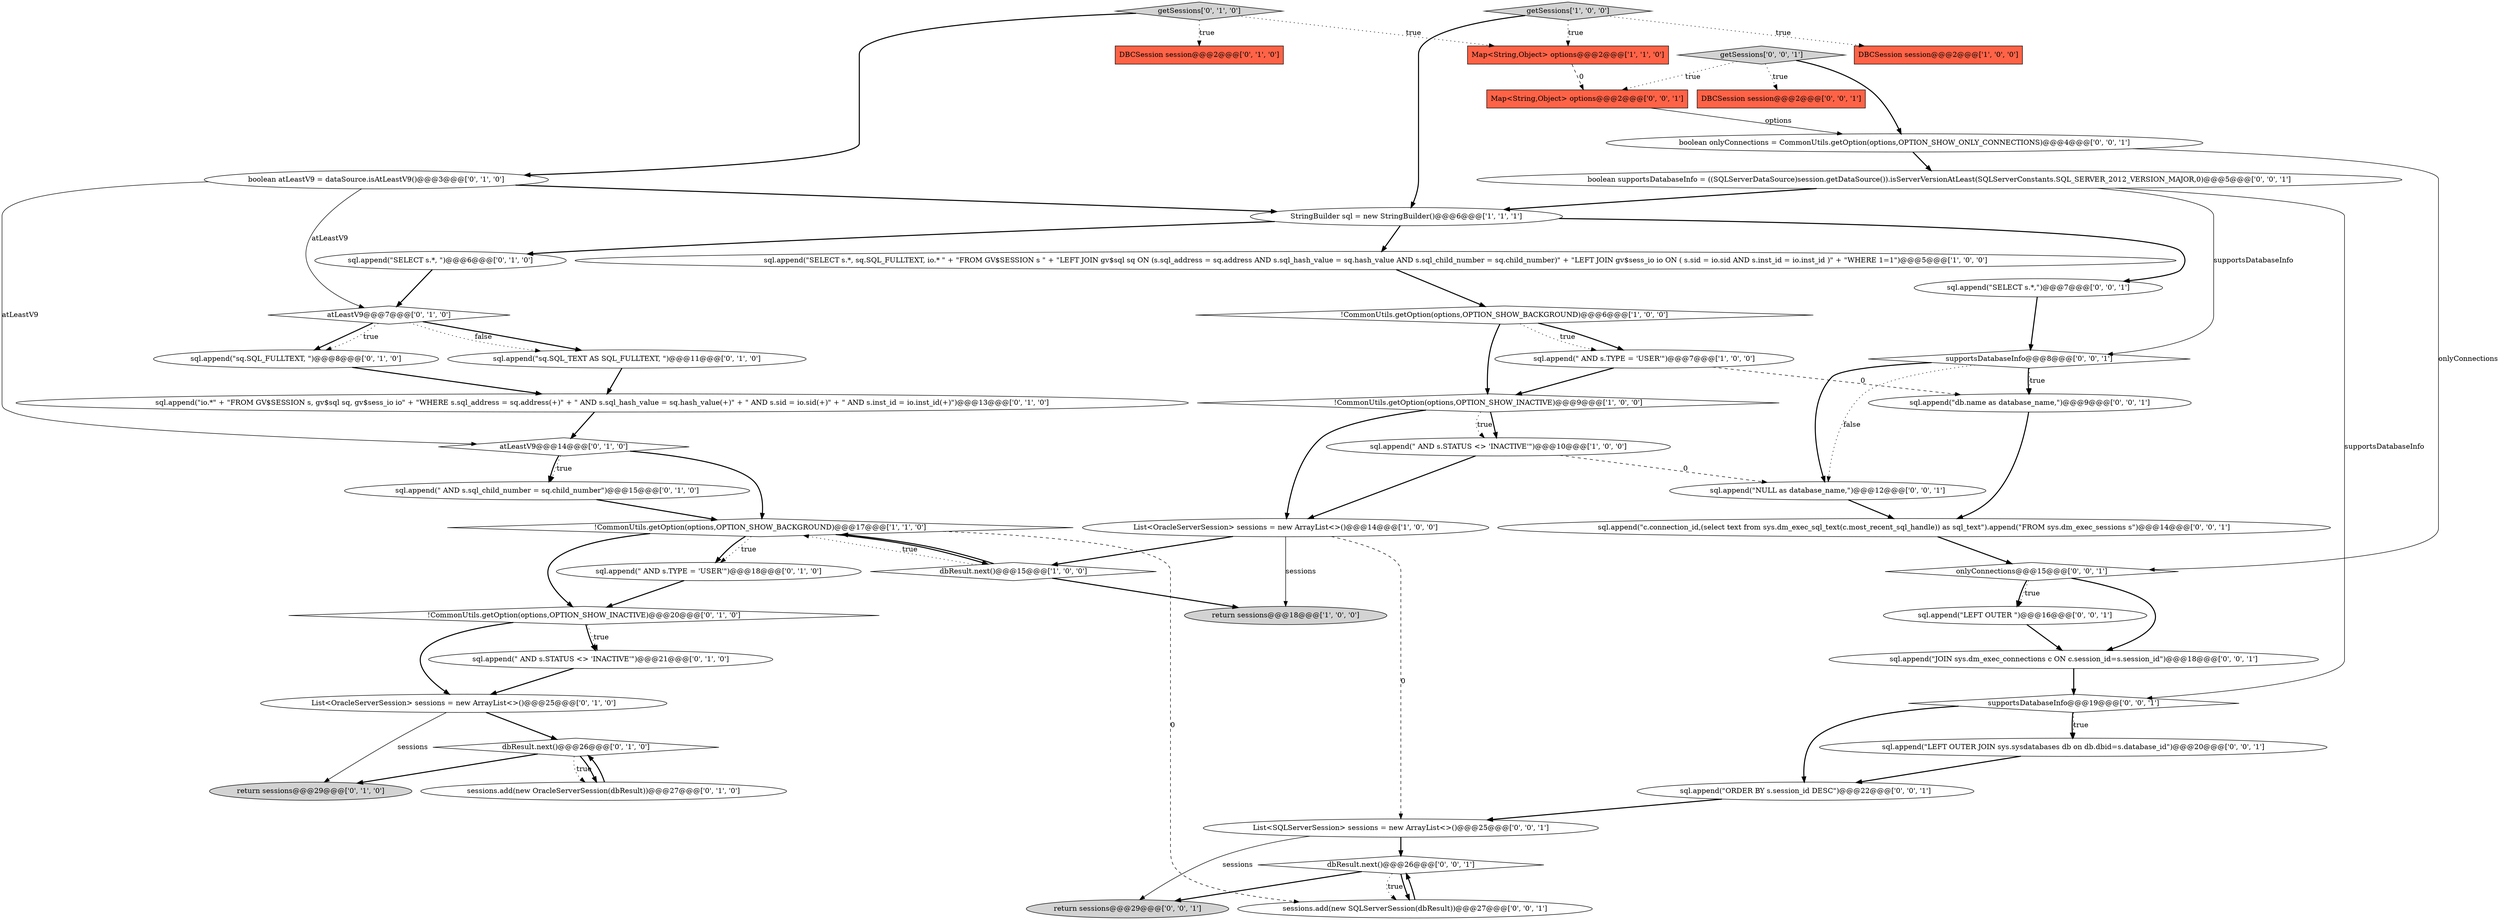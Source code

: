 digraph {
41 [style = filled, label = "sql.append(\"JOIN sys.dm_exec_connections c ON c.session_id=s.session_id\")@@@18@@@['0', '0', '1']", fillcolor = white, shape = ellipse image = "AAA0AAABBB3BBB"];
47 [style = filled, label = "getSessions['0', '0', '1']", fillcolor = lightgray, shape = diamond image = "AAA0AAABBB3BBB"];
38 [style = filled, label = "boolean onlyConnections = CommonUtils.getOption(options,OPTION_SHOW_ONLY_CONNECTIONS)@@@4@@@['0', '0', '1']", fillcolor = white, shape = ellipse image = "AAA0AAABBB3BBB"];
27 [style = filled, label = "atLeastV9@@@14@@@['0', '1', '0']", fillcolor = white, shape = diamond image = "AAA1AAABBB2BBB"];
5 [style = filled, label = "Map<String,Object> options@@@2@@@['1', '1', '0']", fillcolor = tomato, shape = box image = "AAA0AAABBB1BBB"];
49 [style = filled, label = "sql.append(\"db.name as database_name,\")@@@9@@@['0', '0', '1']", fillcolor = white, shape = ellipse image = "AAA0AAABBB3BBB"];
4 [style = filled, label = "sql.append(\"SELECT s.*, sq.SQL_FULLTEXT, io.* \" + \"FROM GV$SESSION s \" + \"LEFT JOIN gv$sql sq ON (s.sql_address = sq.address AND s.sql_hash_value = sq.hash_value AND s.sql_child_number = sq.child_number)\" + \"LEFT JOIN gv$sess_io io ON ( s.sid = io.sid AND s.inst_id = io.inst_id )\" + \"WHERE 1=1\")@@@5@@@['1', '0', '0']", fillcolor = white, shape = ellipse image = "AAA0AAABBB1BBB"];
23 [style = filled, label = "sql.append(\" AND s.TYPE = 'USER'\")@@@18@@@['0', '1', '0']", fillcolor = white, shape = ellipse image = "AAA0AAABBB2BBB"];
36 [style = filled, label = "sql.append(\"c.connection_id,(select text from sys.dm_exec_sql_text(c.most_recent_sql_handle)) as sql_text\").append(\"FROM sys.dm_exec_sessions s\")@@@14@@@['0', '0', '1']", fillcolor = white, shape = ellipse image = "AAA0AAABBB3BBB"];
44 [style = filled, label = "supportsDatabaseInfo@@@19@@@['0', '0', '1']", fillcolor = white, shape = diamond image = "AAA0AAABBB3BBB"];
29 [style = filled, label = "dbResult.next()@@@26@@@['0', '1', '0']", fillcolor = white, shape = diamond image = "AAA0AAABBB2BBB"];
11 [style = filled, label = "!CommonUtils.getOption(options,OPTION_SHOW_BACKGROUND)@@@6@@@['1', '0', '0']", fillcolor = white, shape = diamond image = "AAA0AAABBB1BBB"];
43 [style = filled, label = "supportsDatabaseInfo@@@8@@@['0', '0', '1']", fillcolor = white, shape = diamond image = "AAA0AAABBB3BBB"];
18 [style = filled, label = "boolean atLeastV9 = dataSource.isAtLeastV9()@@@3@@@['0', '1', '0']", fillcolor = white, shape = ellipse image = "AAA1AAABBB2BBB"];
22 [style = filled, label = "sql.append(\"sq.SQL_FULLTEXT, \")@@@8@@@['0', '1', '0']", fillcolor = white, shape = ellipse image = "AAA1AAABBB2BBB"];
24 [style = filled, label = "sql.append(\"SELECT s.*, \")@@@6@@@['0', '1', '0']", fillcolor = white, shape = ellipse image = "AAA0AAABBB2BBB"];
40 [style = filled, label = "sessions.add(new SQLServerSession(dbResult))@@@27@@@['0', '0', '1']", fillcolor = white, shape = ellipse image = "AAA0AAABBB3BBB"];
19 [style = filled, label = "sql.append(\"io.*\" + \"FROM GV$SESSION s, gv$sql sq, gv$sess_io io\" + \"WHERE s.sql_address = sq.address(+)\" + \" AND s.sql_hash_value = sq.hash_value(+)\" + \" AND s.sid = io.sid(+)\" + \" AND s.inst_id = io.inst_id(+)\")@@@13@@@['0', '1', '0']", fillcolor = white, shape = ellipse image = "AAA1AAABBB2BBB"];
26 [style = filled, label = "DBCSession session@@@2@@@['0', '1', '0']", fillcolor = tomato, shape = box image = "AAA0AAABBB2BBB"];
12 [style = filled, label = "!CommonUtils.getOption(options,OPTION_SHOW_INACTIVE)@@@9@@@['1', '0', '0']", fillcolor = white, shape = diamond image = "AAA0AAABBB1BBB"];
21 [style = filled, label = "sql.append(\" AND s.STATUS <> 'INACTIVE'\")@@@21@@@['0', '1', '0']", fillcolor = white, shape = ellipse image = "AAA0AAABBB2BBB"];
2 [style = filled, label = "sql.append(\" AND s.TYPE = 'USER'\")@@@7@@@['1', '0', '0']", fillcolor = white, shape = ellipse image = "AAA0AAABBB1BBB"];
34 [style = filled, label = "dbResult.next()@@@26@@@['0', '0', '1']", fillcolor = white, shape = diamond image = "AAA0AAABBB3BBB"];
6 [style = filled, label = "List<OracleServerSession> sessions = new ArrayList<>()@@@14@@@['1', '0', '0']", fillcolor = white, shape = ellipse image = "AAA0AAABBB1BBB"];
33 [style = filled, label = "List<SQLServerSession> sessions = new ArrayList<>()@@@25@@@['0', '0', '1']", fillcolor = white, shape = ellipse image = "AAA0AAABBB3BBB"];
48 [style = filled, label = "boolean supportsDatabaseInfo = ((SQLServerDataSource)session.getDataSource()).isServerVersionAtLeast(SQLServerConstants.SQL_SERVER_2012_VERSION_MAJOR,0)@@@5@@@['0', '0', '1']", fillcolor = white, shape = ellipse image = "AAA0AAABBB3BBB"];
9 [style = filled, label = "dbResult.next()@@@15@@@['1', '0', '0']", fillcolor = white, shape = diamond image = "AAA0AAABBB1BBB"];
1 [style = filled, label = "StringBuilder sql = new StringBuilder()@@@6@@@['1', '1', '1']", fillcolor = white, shape = ellipse image = "AAA0AAABBB1BBB"];
0 [style = filled, label = "DBCSession session@@@2@@@['1', '0', '0']", fillcolor = tomato, shape = box image = "AAA0AAABBB1BBB"];
31 [style = filled, label = "sql.append(\"LEFT OUTER \")@@@16@@@['0', '0', '1']", fillcolor = white, shape = ellipse image = "AAA0AAABBB3BBB"];
3 [style = filled, label = "getSessions['1', '0', '0']", fillcolor = lightgray, shape = diamond image = "AAA0AAABBB1BBB"];
10 [style = filled, label = "!CommonUtils.getOption(options,OPTION_SHOW_BACKGROUND)@@@17@@@['1', '1', '0']", fillcolor = white, shape = diamond image = "AAA0AAABBB1BBB"];
45 [style = filled, label = "return sessions@@@29@@@['0', '0', '1']", fillcolor = lightgray, shape = ellipse image = "AAA0AAABBB3BBB"];
39 [style = filled, label = "onlyConnections@@@15@@@['0', '0', '1']", fillcolor = white, shape = diamond image = "AAA0AAABBB3BBB"];
35 [style = filled, label = "sql.append(\"NULL as database_name,\")@@@12@@@['0', '0', '1']", fillcolor = white, shape = ellipse image = "AAA0AAABBB3BBB"];
20 [style = filled, label = "sessions.add(new OracleServerSession(dbResult))@@@27@@@['0', '1', '0']", fillcolor = white, shape = ellipse image = "AAA0AAABBB2BBB"];
16 [style = filled, label = "List<OracleServerSession> sessions = new ArrayList<>()@@@25@@@['0', '1', '0']", fillcolor = white, shape = ellipse image = "AAA0AAABBB2BBB"];
15 [style = filled, label = "atLeastV9@@@7@@@['0', '1', '0']", fillcolor = white, shape = diamond image = "AAA1AAABBB2BBB"];
13 [style = filled, label = "!CommonUtils.getOption(options,OPTION_SHOW_INACTIVE)@@@20@@@['0', '1', '0']", fillcolor = white, shape = diamond image = "AAA0AAABBB2BBB"];
32 [style = filled, label = "sql.append(\"LEFT OUTER JOIN sys.sysdatabases db on db.dbid=s.database_id\")@@@20@@@['0', '0', '1']", fillcolor = white, shape = ellipse image = "AAA0AAABBB3BBB"];
14 [style = filled, label = "return sessions@@@29@@@['0', '1', '0']", fillcolor = lightgray, shape = ellipse image = "AAA0AAABBB2BBB"];
8 [style = filled, label = "return sessions@@@18@@@['1', '0', '0']", fillcolor = lightgray, shape = ellipse image = "AAA0AAABBB1BBB"];
7 [style = filled, label = "sql.append(\" AND s.STATUS <> 'INACTIVE'\")@@@10@@@['1', '0', '0']", fillcolor = white, shape = ellipse image = "AAA0AAABBB1BBB"];
17 [style = filled, label = "getSessions['0', '1', '0']", fillcolor = lightgray, shape = diamond image = "AAA0AAABBB2BBB"];
37 [style = filled, label = "DBCSession session@@@2@@@['0', '0', '1']", fillcolor = tomato, shape = box image = "AAA0AAABBB3BBB"];
42 [style = filled, label = "sql.append(\"SELECT s.*,\")@@@7@@@['0', '0', '1']", fillcolor = white, shape = ellipse image = "AAA0AAABBB3BBB"];
25 [style = filled, label = "sql.append(\"sq.SQL_TEXT AS SQL_FULLTEXT, \")@@@11@@@['0', '1', '0']", fillcolor = white, shape = ellipse image = "AAA1AAABBB2BBB"];
28 [style = filled, label = "sql.append(\" AND s.sql_child_number = sq.child_number\")@@@15@@@['0', '1', '0']", fillcolor = white, shape = ellipse image = "AAA1AAABBB2BBB"];
46 [style = filled, label = "Map<String,Object> options@@@2@@@['0', '0', '1']", fillcolor = tomato, shape = box image = "AAA0AAABBB3BBB"];
30 [style = filled, label = "sql.append(\"ORDER BY s.session_id DESC\")@@@22@@@['0', '0', '1']", fillcolor = white, shape = ellipse image = "AAA0AAABBB3BBB"];
34->40 [style = dotted, label="true"];
11->12 [style = bold, label=""];
10->23 [style = bold, label=""];
18->15 [style = solid, label="atLeastV9"];
25->19 [style = bold, label=""];
7->6 [style = bold, label=""];
49->36 [style = bold, label=""];
33->34 [style = bold, label=""];
15->22 [style = bold, label=""];
7->35 [style = dashed, label="0"];
44->32 [style = dotted, label="true"];
3->1 [style = bold, label=""];
9->10 [style = dotted, label="true"];
39->41 [style = bold, label=""];
19->27 [style = bold, label=""];
44->30 [style = bold, label=""];
38->39 [style = solid, label="onlyConnections"];
15->25 [style = bold, label=""];
27->28 [style = dotted, label="true"];
43->49 [style = dotted, label="true"];
12->7 [style = dotted, label="true"];
39->31 [style = bold, label=""];
27->28 [style = bold, label=""];
41->44 [style = bold, label=""];
33->45 [style = solid, label="sessions"];
16->14 [style = solid, label="sessions"];
48->1 [style = bold, label=""];
18->27 [style = solid, label="atLeastV9"];
46->38 [style = solid, label="options"];
31->41 [style = bold, label=""];
47->38 [style = bold, label=""];
35->36 [style = bold, label=""];
38->48 [style = bold, label=""];
1->4 [style = bold, label=""];
20->29 [style = bold, label=""];
10->23 [style = dotted, label="true"];
28->10 [style = bold, label=""];
29->14 [style = bold, label=""];
17->5 [style = dotted, label="true"];
29->20 [style = dotted, label="true"];
9->10 [style = bold, label=""];
22->19 [style = bold, label=""];
11->2 [style = dotted, label="true"];
43->49 [style = bold, label=""];
48->44 [style = solid, label="supportsDatabaseInfo"];
48->43 [style = solid, label="supportsDatabaseInfo"];
21->16 [style = bold, label=""];
34->45 [style = bold, label=""];
1->24 [style = bold, label=""];
11->2 [style = bold, label=""];
47->46 [style = dotted, label="true"];
16->29 [style = bold, label=""];
43->35 [style = bold, label=""];
23->13 [style = bold, label=""];
30->33 [style = bold, label=""];
6->8 [style = solid, label="sessions"];
10->13 [style = bold, label=""];
13->16 [style = bold, label=""];
40->34 [style = bold, label=""];
18->1 [style = bold, label=""];
15->22 [style = dotted, label="true"];
17->26 [style = dotted, label="true"];
47->37 [style = dotted, label="true"];
2->49 [style = dashed, label="0"];
12->6 [style = bold, label=""];
29->20 [style = bold, label=""];
6->33 [style = dashed, label="0"];
12->7 [style = bold, label=""];
13->21 [style = dotted, label="true"];
5->46 [style = dashed, label="0"];
10->9 [style = bold, label=""];
4->11 [style = bold, label=""];
24->15 [style = bold, label=""];
42->43 [style = bold, label=""];
44->32 [style = bold, label=""];
34->40 [style = bold, label=""];
10->40 [style = dashed, label="0"];
6->9 [style = bold, label=""];
3->0 [style = dotted, label="true"];
43->35 [style = dotted, label="false"];
27->10 [style = bold, label=""];
15->25 [style = dotted, label="false"];
32->30 [style = bold, label=""];
9->8 [style = bold, label=""];
39->31 [style = dotted, label="true"];
3->5 [style = dotted, label="true"];
36->39 [style = bold, label=""];
2->12 [style = bold, label=""];
1->42 [style = bold, label=""];
13->21 [style = bold, label=""];
17->18 [style = bold, label=""];
}
